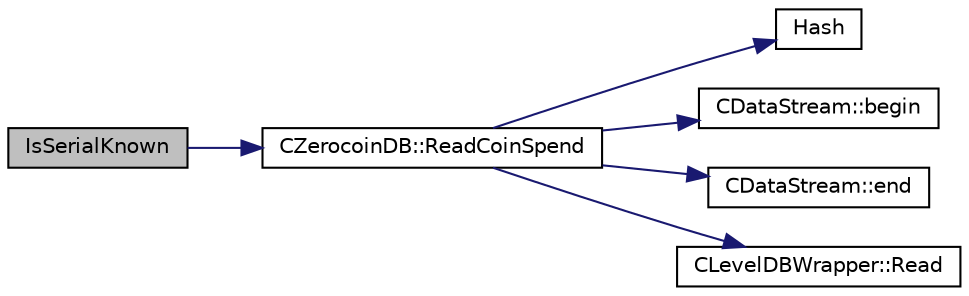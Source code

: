 digraph "IsSerialKnown"
{
  edge [fontname="Helvetica",fontsize="10",labelfontname="Helvetica",labelfontsize="10"];
  node [fontname="Helvetica",fontsize="10",shape=record];
  rankdir="LR";
  Node757 [label="IsSerialKnown",height=0.2,width=0.4,color="black", fillcolor="grey75", style="filled", fontcolor="black"];
  Node757 -> Node758 [color="midnightblue",fontsize="10",style="solid",fontname="Helvetica"];
  Node758 [label="CZerocoinDB::ReadCoinSpend",height=0.2,width=0.4,color="black", fillcolor="white", style="filled",URL="$class_c_zerocoin_d_b.html#abd5c1b53d5ed33d4196010e51e2b8cbb"];
  Node758 -> Node759 [color="midnightblue",fontsize="10",style="solid",fontname="Helvetica"];
  Node759 [label="Hash",height=0.2,width=0.4,color="black", fillcolor="white", style="filled",URL="$hash_8h.html#a12c5e981d7f5f2850027fd5e932eff61",tooltip="Compute the 256-bit hash of a std::string. "];
  Node758 -> Node760 [color="midnightblue",fontsize="10",style="solid",fontname="Helvetica"];
  Node760 [label="CDataStream::begin",height=0.2,width=0.4,color="black", fillcolor="white", style="filled",URL="$class_c_data_stream.html#a2355d11752d8622badfbc03e9ed192fd"];
  Node758 -> Node761 [color="midnightblue",fontsize="10",style="solid",fontname="Helvetica"];
  Node761 [label="CDataStream::end",height=0.2,width=0.4,color="black", fillcolor="white", style="filled",URL="$class_c_data_stream.html#a66409dbd4403682fe674e2e71173cab4"];
  Node758 -> Node762 [color="midnightblue",fontsize="10",style="solid",fontname="Helvetica"];
  Node762 [label="CLevelDBWrapper::Read",height=0.2,width=0.4,color="black", fillcolor="white", style="filled",URL="$class_c_level_d_b_wrapper.html#a0cb51d3b8f042641b2d0aa76c3185527"];
}
